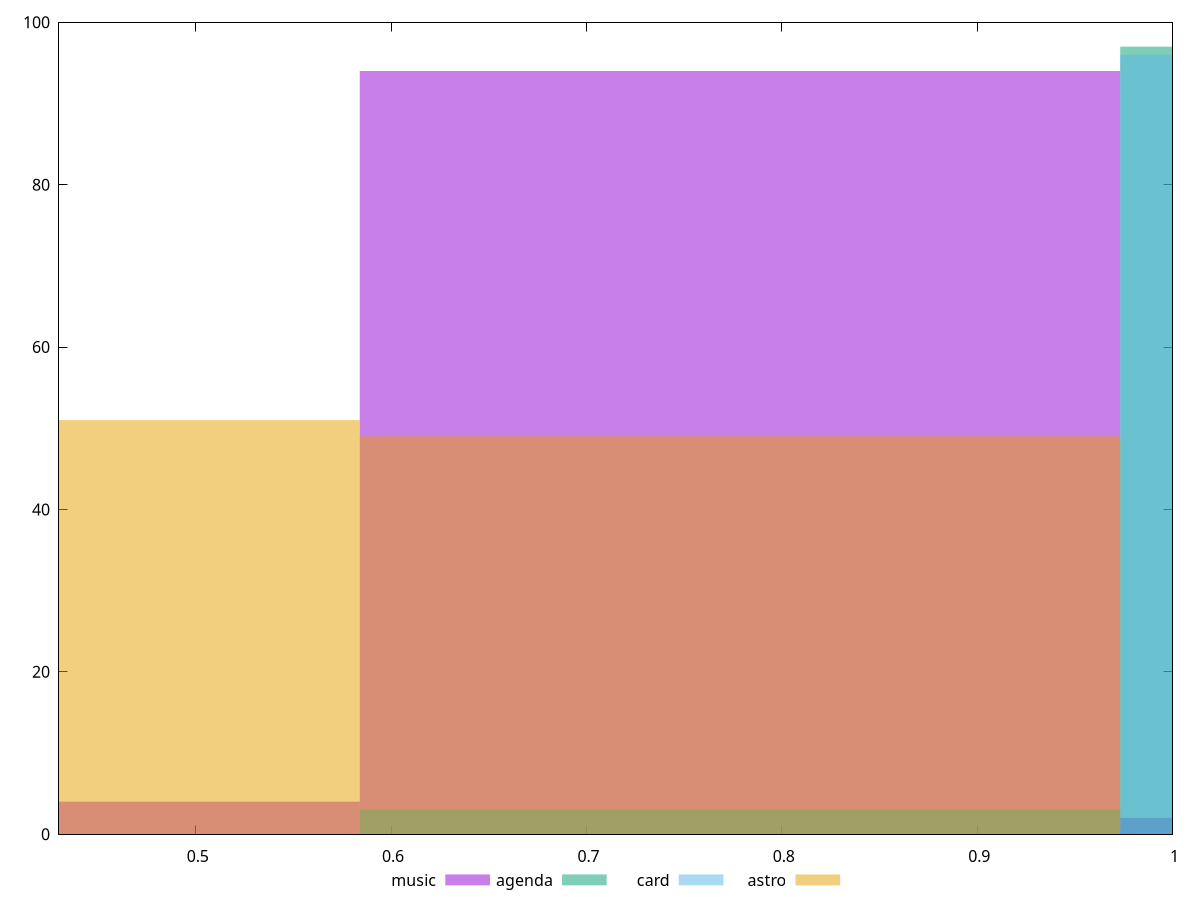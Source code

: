 reset

$music <<EOF
0.7786011672539049 94
1.1679017508808573 2
0.38930058362695247 4
EOF

$agenda <<EOF
0.7786011672539049 3
1.1679017508808573 97
EOF

$card <<EOF
0.7786011672539049 3
1.1679017508808573 96
EOF

$astro <<EOF
0.7786011672539049 49
0.38930058362695247 51
EOF

set key outside below
set boxwidth 0.38930058362695247
set xrange [0.43:1]
set yrange [0:100]
set trange [0:100]
set style fill transparent solid 0.5 noborder
set terminal svg size 640, 520 enhanced background rgb 'white'
set output "report/report_00029_2021-02-24T13-36-40.390Z/bootup-time/comparison/histogram/all_score.svg"

plot $music title "music" with boxes, \
     $agenda title "agenda" with boxes, \
     $card title "card" with boxes, \
     $astro title "astro" with boxes

reset

